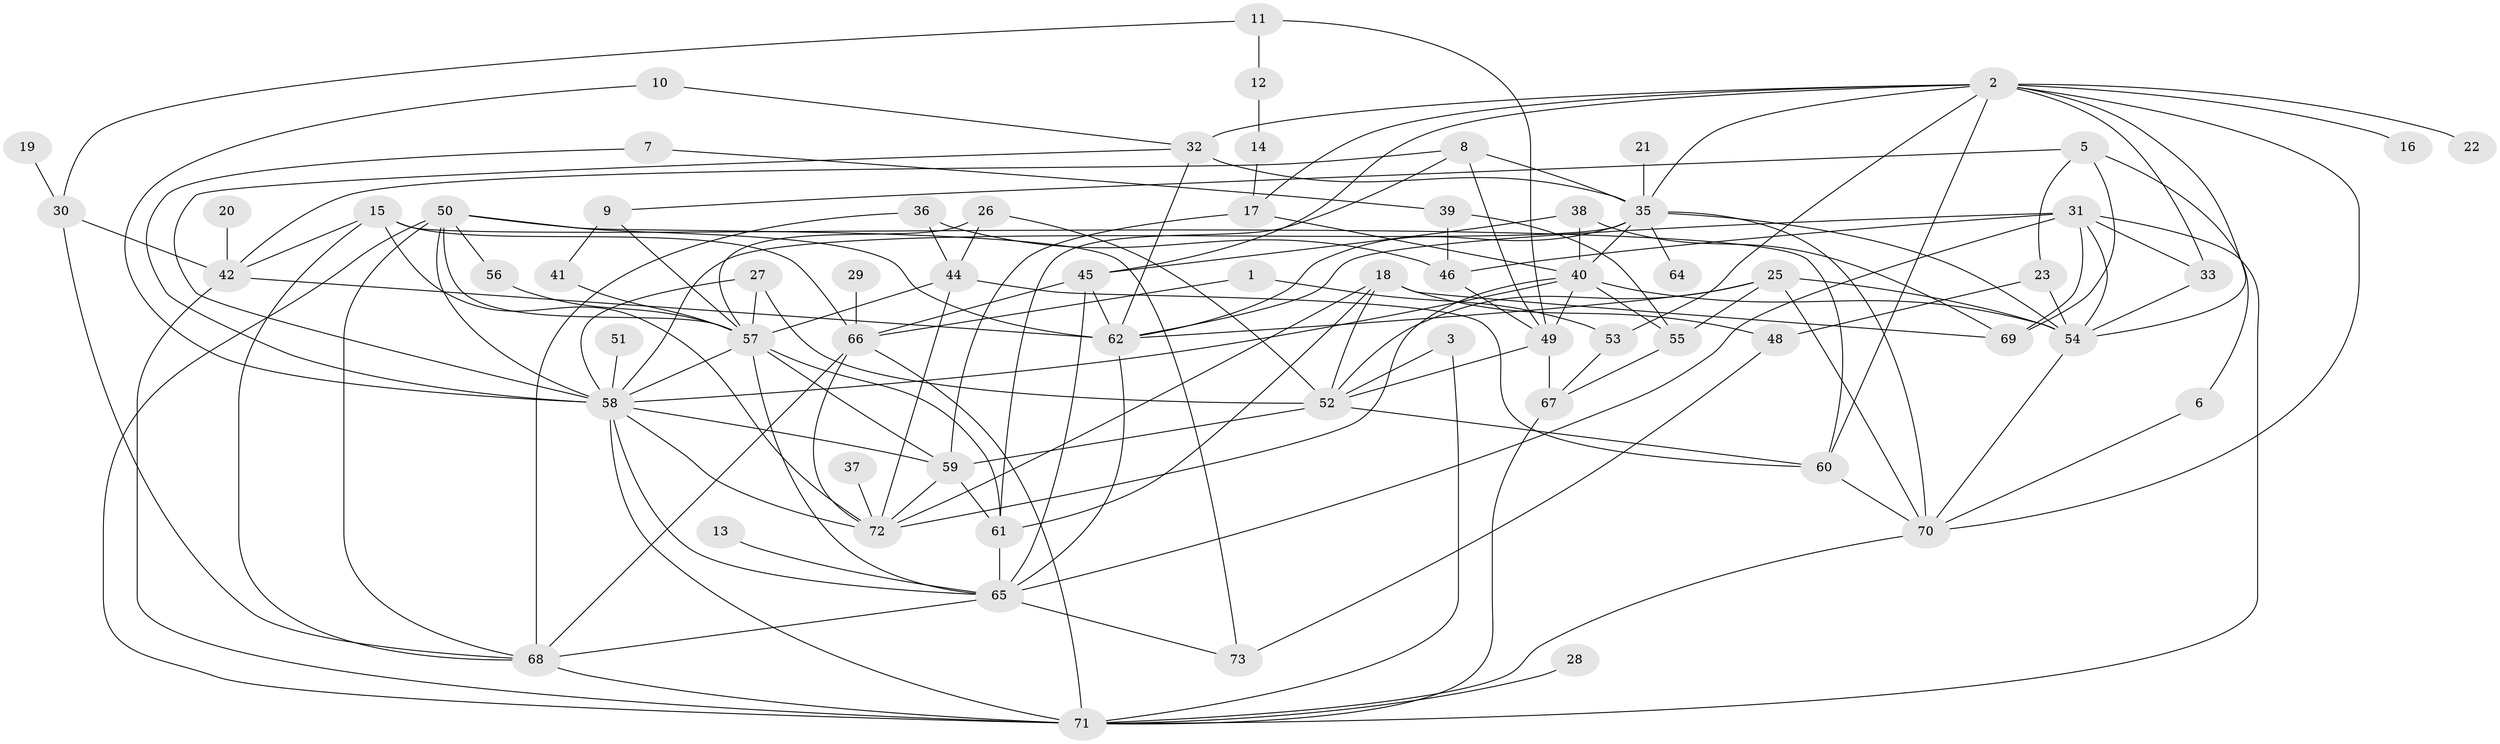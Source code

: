 // original degree distribution, {6: 0.04794520547945205, 3: 0.2534246575342466, 1: 0.1506849315068493, 4: 0.18493150684931506, 2: 0.1917808219178082, 5: 0.08904109589041095, 7: 0.0273972602739726, 8: 0.0136986301369863, 0: 0.0410958904109589}
// Generated by graph-tools (version 1.1) at 2025/49/03/09/25 03:49:12]
// undirected, 67 vertices, 147 edges
graph export_dot {
graph [start="1"]
  node [color=gray90,style=filled];
  1;
  2;
  3;
  5;
  6;
  7;
  8;
  9;
  10;
  11;
  12;
  13;
  14;
  15;
  16;
  17;
  18;
  19;
  20;
  21;
  22;
  23;
  25;
  26;
  27;
  28;
  29;
  30;
  31;
  32;
  33;
  35;
  36;
  37;
  38;
  39;
  40;
  41;
  42;
  44;
  45;
  46;
  48;
  49;
  50;
  51;
  52;
  53;
  54;
  55;
  56;
  57;
  58;
  59;
  60;
  61;
  62;
  64;
  65;
  66;
  67;
  68;
  69;
  70;
  71;
  72;
  73;
  1 -- 53 [weight=1.0];
  1 -- 66 [weight=1.0];
  2 -- 16 [weight=1.0];
  2 -- 17 [weight=1.0];
  2 -- 22 [weight=1.0];
  2 -- 32 [weight=1.0];
  2 -- 33 [weight=1.0];
  2 -- 35 [weight=1.0];
  2 -- 45 [weight=1.0];
  2 -- 53 [weight=1.0];
  2 -- 54 [weight=1.0];
  2 -- 60 [weight=1.0];
  2 -- 70 [weight=1.0];
  3 -- 52 [weight=1.0];
  3 -- 71 [weight=1.0];
  5 -- 6 [weight=1.0];
  5 -- 9 [weight=1.0];
  5 -- 23 [weight=1.0];
  5 -- 69 [weight=1.0];
  6 -- 70 [weight=1.0];
  7 -- 39 [weight=1.0];
  7 -- 58 [weight=1.0];
  8 -- 35 [weight=1.0];
  8 -- 42 [weight=1.0];
  8 -- 49 [weight=1.0];
  8 -- 61 [weight=1.0];
  9 -- 41 [weight=1.0];
  9 -- 57 [weight=1.0];
  10 -- 32 [weight=1.0];
  10 -- 58 [weight=1.0];
  11 -- 12 [weight=1.0];
  11 -- 30 [weight=1.0];
  11 -- 49 [weight=1.0];
  12 -- 14 [weight=1.0];
  13 -- 65 [weight=1.0];
  14 -- 17 [weight=1.0];
  15 -- 42 [weight=1.0];
  15 -- 60 [weight=1.0];
  15 -- 66 [weight=1.0];
  15 -- 68 [weight=1.0];
  15 -- 72 [weight=1.0];
  17 -- 40 [weight=1.0];
  17 -- 59 [weight=1.0];
  18 -- 48 [weight=1.0];
  18 -- 52 [weight=1.0];
  18 -- 61 [weight=1.0];
  18 -- 69 [weight=1.0];
  18 -- 72 [weight=1.0];
  19 -- 30 [weight=1.0];
  20 -- 42 [weight=1.0];
  21 -- 35 [weight=1.0];
  23 -- 48 [weight=1.0];
  23 -- 54 [weight=1.0];
  25 -- 52 [weight=1.0];
  25 -- 54 [weight=1.0];
  25 -- 55 [weight=1.0];
  25 -- 62 [weight=1.0];
  25 -- 70 [weight=1.0];
  26 -- 44 [weight=1.0];
  26 -- 52 [weight=1.0];
  26 -- 57 [weight=1.0];
  27 -- 52 [weight=1.0];
  27 -- 57 [weight=1.0];
  27 -- 58 [weight=1.0];
  28 -- 71 [weight=1.0];
  29 -- 66 [weight=1.0];
  30 -- 42 [weight=1.0];
  30 -- 68 [weight=1.0];
  31 -- 33 [weight=1.0];
  31 -- 46 [weight=1.0];
  31 -- 54 [weight=1.0];
  31 -- 62 [weight=1.0];
  31 -- 65 [weight=1.0];
  31 -- 69 [weight=1.0];
  31 -- 71 [weight=1.0];
  32 -- 35 [weight=1.0];
  32 -- 58 [weight=1.0];
  32 -- 62 [weight=1.0];
  33 -- 54 [weight=1.0];
  35 -- 40 [weight=1.0];
  35 -- 54 [weight=1.0];
  35 -- 58 [weight=1.0];
  35 -- 62 [weight=1.0];
  35 -- 64 [weight=1.0];
  35 -- 70 [weight=1.0];
  36 -- 44 [weight=1.0];
  36 -- 46 [weight=1.0];
  36 -- 68 [weight=1.0];
  37 -- 72 [weight=1.0];
  38 -- 40 [weight=1.0];
  38 -- 45 [weight=1.0];
  38 -- 69 [weight=1.0];
  39 -- 46 [weight=1.0];
  39 -- 55 [weight=1.0];
  40 -- 49 [weight=1.0];
  40 -- 54 [weight=1.0];
  40 -- 55 [weight=1.0];
  40 -- 58 [weight=1.0];
  40 -- 72 [weight=1.0];
  41 -- 57 [weight=1.0];
  42 -- 62 [weight=1.0];
  42 -- 71 [weight=1.0];
  44 -- 57 [weight=1.0];
  44 -- 60 [weight=1.0];
  44 -- 72 [weight=1.0];
  45 -- 62 [weight=1.0];
  45 -- 65 [weight=1.0];
  45 -- 66 [weight=1.0];
  46 -- 49 [weight=1.0];
  48 -- 73 [weight=1.0];
  49 -- 52 [weight=1.0];
  49 -- 67 [weight=1.0];
  50 -- 56 [weight=1.0];
  50 -- 57 [weight=1.0];
  50 -- 58 [weight=1.0];
  50 -- 62 [weight=1.0];
  50 -- 68 [weight=1.0];
  50 -- 71 [weight=1.0];
  50 -- 73 [weight=1.0];
  51 -- 58 [weight=1.0];
  52 -- 59 [weight=1.0];
  52 -- 60 [weight=1.0];
  53 -- 67 [weight=1.0];
  54 -- 70 [weight=1.0];
  55 -- 67 [weight=1.0];
  56 -- 57 [weight=1.0];
  57 -- 58 [weight=1.0];
  57 -- 59 [weight=1.0];
  57 -- 61 [weight=1.0];
  57 -- 65 [weight=1.0];
  58 -- 59 [weight=1.0];
  58 -- 65 [weight=1.0];
  58 -- 71 [weight=2.0];
  58 -- 72 [weight=1.0];
  59 -- 61 [weight=1.0];
  59 -- 72 [weight=1.0];
  60 -- 70 [weight=1.0];
  61 -- 65 [weight=1.0];
  62 -- 65 [weight=1.0];
  65 -- 68 [weight=1.0];
  65 -- 73 [weight=1.0];
  66 -- 68 [weight=1.0];
  66 -- 71 [weight=1.0];
  66 -- 72 [weight=1.0];
  67 -- 71 [weight=1.0];
  68 -- 71 [weight=1.0];
  70 -- 71 [weight=1.0];
}
